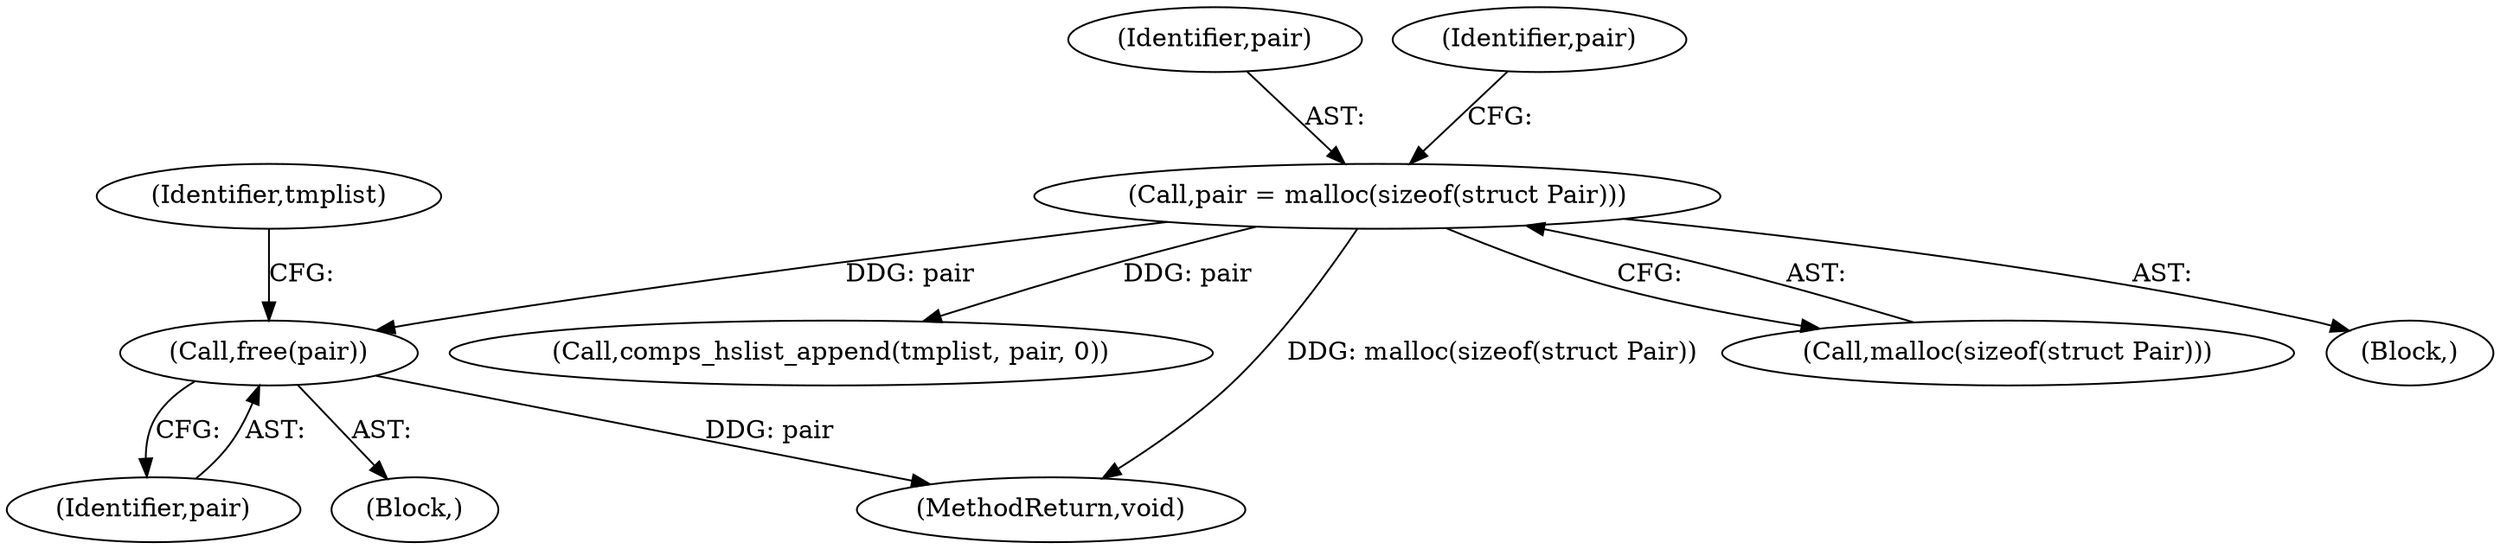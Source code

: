 digraph "0_libcomps_e3a5d056633677959ad924a51758876d415e7046_1@API" {
"1000351" [label="(Call,free(pair))"];
"1000174" [label="(Call,pair = malloc(sizeof(struct Pair)))"];
"1000359" [label="(MethodReturn,void)"];
"1000341" [label="(Call,comps_hslist_append(tmplist, pair, 0))"];
"1000352" [label="(Identifier,pair)"];
"1000174" [label="(Call,pair = malloc(sizeof(struct Pair)))"];
"1000176" [label="(Call,malloc(sizeof(struct Pair)))"];
"1000142" [label="(Identifier,tmplist)"];
"1000351" [label="(Call,free(pair))"];
"1000346" [label="(Block,)"];
"1000175" [label="(Identifier,pair)"];
"1000181" [label="(Identifier,pair)"];
"1000145" [label="(Block,)"];
"1000351" -> "1000346"  [label="AST: "];
"1000351" -> "1000352"  [label="CFG: "];
"1000352" -> "1000351"  [label="AST: "];
"1000142" -> "1000351"  [label="CFG: "];
"1000351" -> "1000359"  [label="DDG: pair"];
"1000174" -> "1000351"  [label="DDG: pair"];
"1000174" -> "1000145"  [label="AST: "];
"1000174" -> "1000176"  [label="CFG: "];
"1000175" -> "1000174"  [label="AST: "];
"1000176" -> "1000174"  [label="AST: "];
"1000181" -> "1000174"  [label="CFG: "];
"1000174" -> "1000359"  [label="DDG: malloc(sizeof(struct Pair))"];
"1000174" -> "1000341"  [label="DDG: pair"];
}
